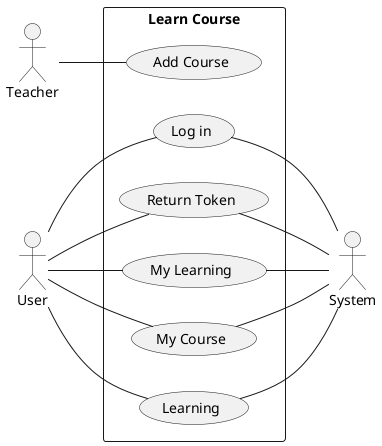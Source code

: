 @startuml search
left to right direction
actor Teacher as teacher
actor System as system
actor User as user
rectangle "Learn Course" {

  usecase "Add Course" as UC1
  usecase "Log in" as UC2
  usecase "Return Token" as UC3
  usecase "My Learning" as UC4
  usecase "My Course" as UC5
  usecase "Learning" as UC6

 }
 teacher -- UC1
 user -- UC2
 UC2 -- system
 UC3 -- system
 user -- UC3
 user -- UC4
 system -- UC4
 user -- UC5
 UC5 -- system
 user -- UC6
 UC6 -- system

@enduml
